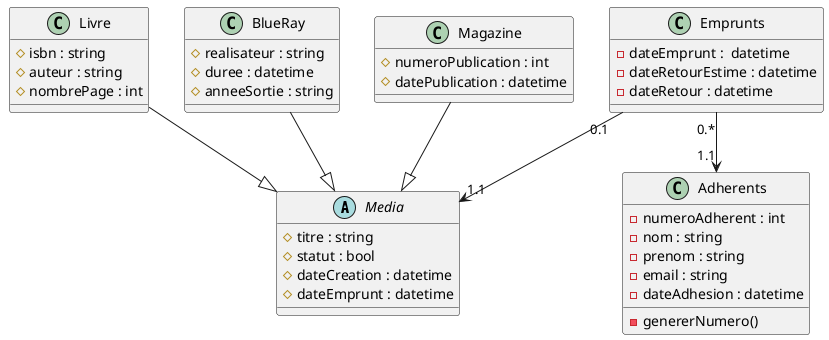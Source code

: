 @startuml

abstract Media {
# titre : string
# statut : bool
# dateCreation : datetime
# dateEmprunt : datetime
}

class Livre {
# isbn : string
# auteur : string
# nombrePage : int
}

class BlueRay {
# realisateur : string
# duree : datetime
# anneeSortie : string
}

class Magazine {
# numeroPublication : int
# datePublication : datetime
}

class Adherents {
- numeroAdherent : int
- nom : string
- prenom : string
- email : string
- dateAdhesion : datetime
- genererNumero()
}

class Emprunts {
- dateEmprunt :  datetime
- dateRetourEstime : datetime
- dateRetour : datetime
}

Livre --|> Media
BlueRay --|> Media
Magazine --|> Media
Emprunts "0.1" --> "1.1" Media
Emprunts "0.*" --> "1.1" Adherents


@enduml